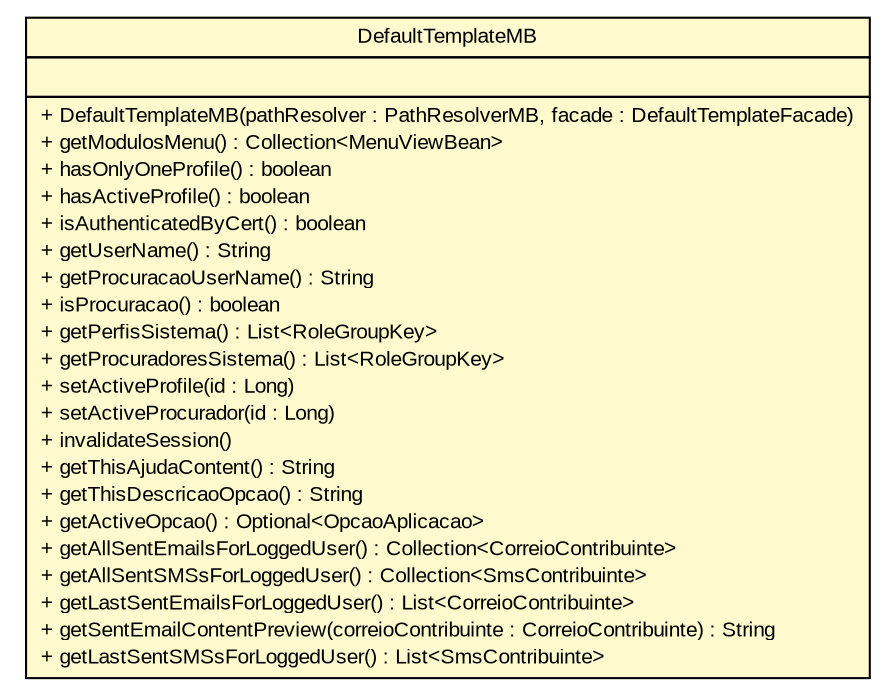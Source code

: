 #!/usr/local/bin/dot
#
# Class diagram 
# Generated by UMLGraph version R5_6 (http://www.umlgraph.org/)
#

digraph G {
	edge [fontname="arial",fontsize=10,labelfontname="arial",labelfontsize=10];
	node [fontname="arial",fontsize=10,shape=plaintext];
	nodesep=0.25;
	ranksep=0.5;
	// br.gov.to.sefaz.seg.template.managedbean.DefaultTemplateMB
	c768 [label=<<table title="br.gov.to.sefaz.seg.template.managedbean.DefaultTemplateMB" border="0" cellborder="1" cellspacing="0" cellpadding="2" port="p" bgcolor="lemonChiffon" href="./DefaultTemplateMB.html">
		<tr><td><table border="0" cellspacing="0" cellpadding="1">
<tr><td align="center" balign="center"> DefaultTemplateMB </td></tr>
		</table></td></tr>
		<tr><td><table border="0" cellspacing="0" cellpadding="1">
<tr><td align="left" balign="left">  </td></tr>
		</table></td></tr>
		<tr><td><table border="0" cellspacing="0" cellpadding="1">
<tr><td align="left" balign="left"> + DefaultTemplateMB(pathResolver : PathResolverMB, facade : DefaultTemplateFacade) </td></tr>
<tr><td align="left" balign="left"> + getModulosMenu() : Collection&lt;MenuViewBean&gt; </td></tr>
<tr><td align="left" balign="left"> + hasOnlyOneProfile() : boolean </td></tr>
<tr><td align="left" balign="left"> + hasActiveProfile() : boolean </td></tr>
<tr><td align="left" balign="left"> + isAuthenticatedByCert() : boolean </td></tr>
<tr><td align="left" balign="left"> + getUserName() : String </td></tr>
<tr><td align="left" balign="left"> + getProcuracaoUserName() : String </td></tr>
<tr><td align="left" balign="left"> + isProcuracao() : boolean </td></tr>
<tr><td align="left" balign="left"> + getPerfisSistema() : List&lt;RoleGroupKey&gt; </td></tr>
<tr><td align="left" balign="left"> + getProcuradoresSistema() : List&lt;RoleGroupKey&gt; </td></tr>
<tr><td align="left" balign="left"> + setActiveProfile(id : Long) </td></tr>
<tr><td align="left" balign="left"> + setActiveProcurador(id : Long) </td></tr>
<tr><td align="left" balign="left"> + invalidateSession() </td></tr>
<tr><td align="left" balign="left"> + getThisAjudaContent() : String </td></tr>
<tr><td align="left" balign="left"> + getThisDescricaoOpcao() : String </td></tr>
<tr><td align="left" balign="left"> + getActiveOpcao() : Optional&lt;OpcaoAplicacao&gt; </td></tr>
<tr><td align="left" balign="left"> + getAllSentEmailsForLoggedUser() : Collection&lt;CorreioContribuinte&gt; </td></tr>
<tr><td align="left" balign="left"> + getAllSentSMSsForLoggedUser() : Collection&lt;SmsContribuinte&gt; </td></tr>
<tr><td align="left" balign="left"> + getLastSentEmailsForLoggedUser() : List&lt;CorreioContribuinte&gt; </td></tr>
<tr><td align="left" balign="left"> + getSentEmailContentPreview(correioContribuinte : CorreioContribuinte) : String </td></tr>
<tr><td align="left" balign="left"> + getLastSentSMSsForLoggedUser() : List&lt;SmsContribuinte&gt; </td></tr>
		</table></td></tr>
		</table>>, URL="./DefaultTemplateMB.html", fontname="arial", fontcolor="black", fontsize=10.0];
}

